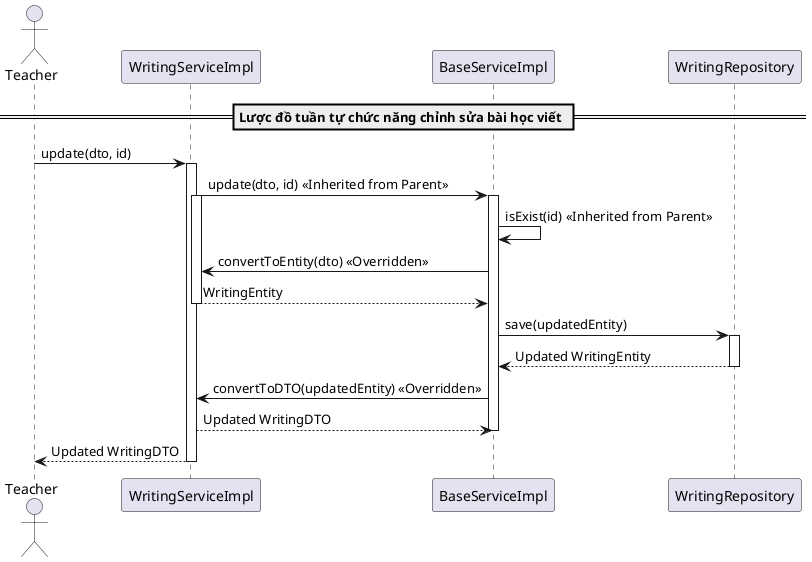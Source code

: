 @startuml updateWriting

actor Teacher
participant "WritingServiceImpl" as WritingService
participant "BaseServiceImpl" as BaseService
participant "WritingRepository" as Repository


== Lược đồ tuần tự chức năng chỉnh sửa bài học viết ==
Teacher -> WritingService: update(dto, id)
activate WritingService

WritingService -> BaseService: update(dto, id) << Inherited from Parent >>
activate BaseService
activate WritingService

BaseService -> BaseService: isExist(id) << Inherited from Parent >>
BaseService -> WritingService: convertToEntity(dto) << Overridden >>
WritingService --> BaseService: WritingEntity
deactivate WritingService

BaseService -> Repository: save(updatedEntity)
activate Repository
Repository --> BaseService: Updated WritingEntity
deactivate Repository

BaseService -> WritingService: convertToDTO(updatedEntity) << Overridden >>
WritingService --> BaseService: Updated WritingDTO
deactivate BaseService

WritingService --> Teacher: Updated WritingDTO
deactivate WritingService

@enduml
